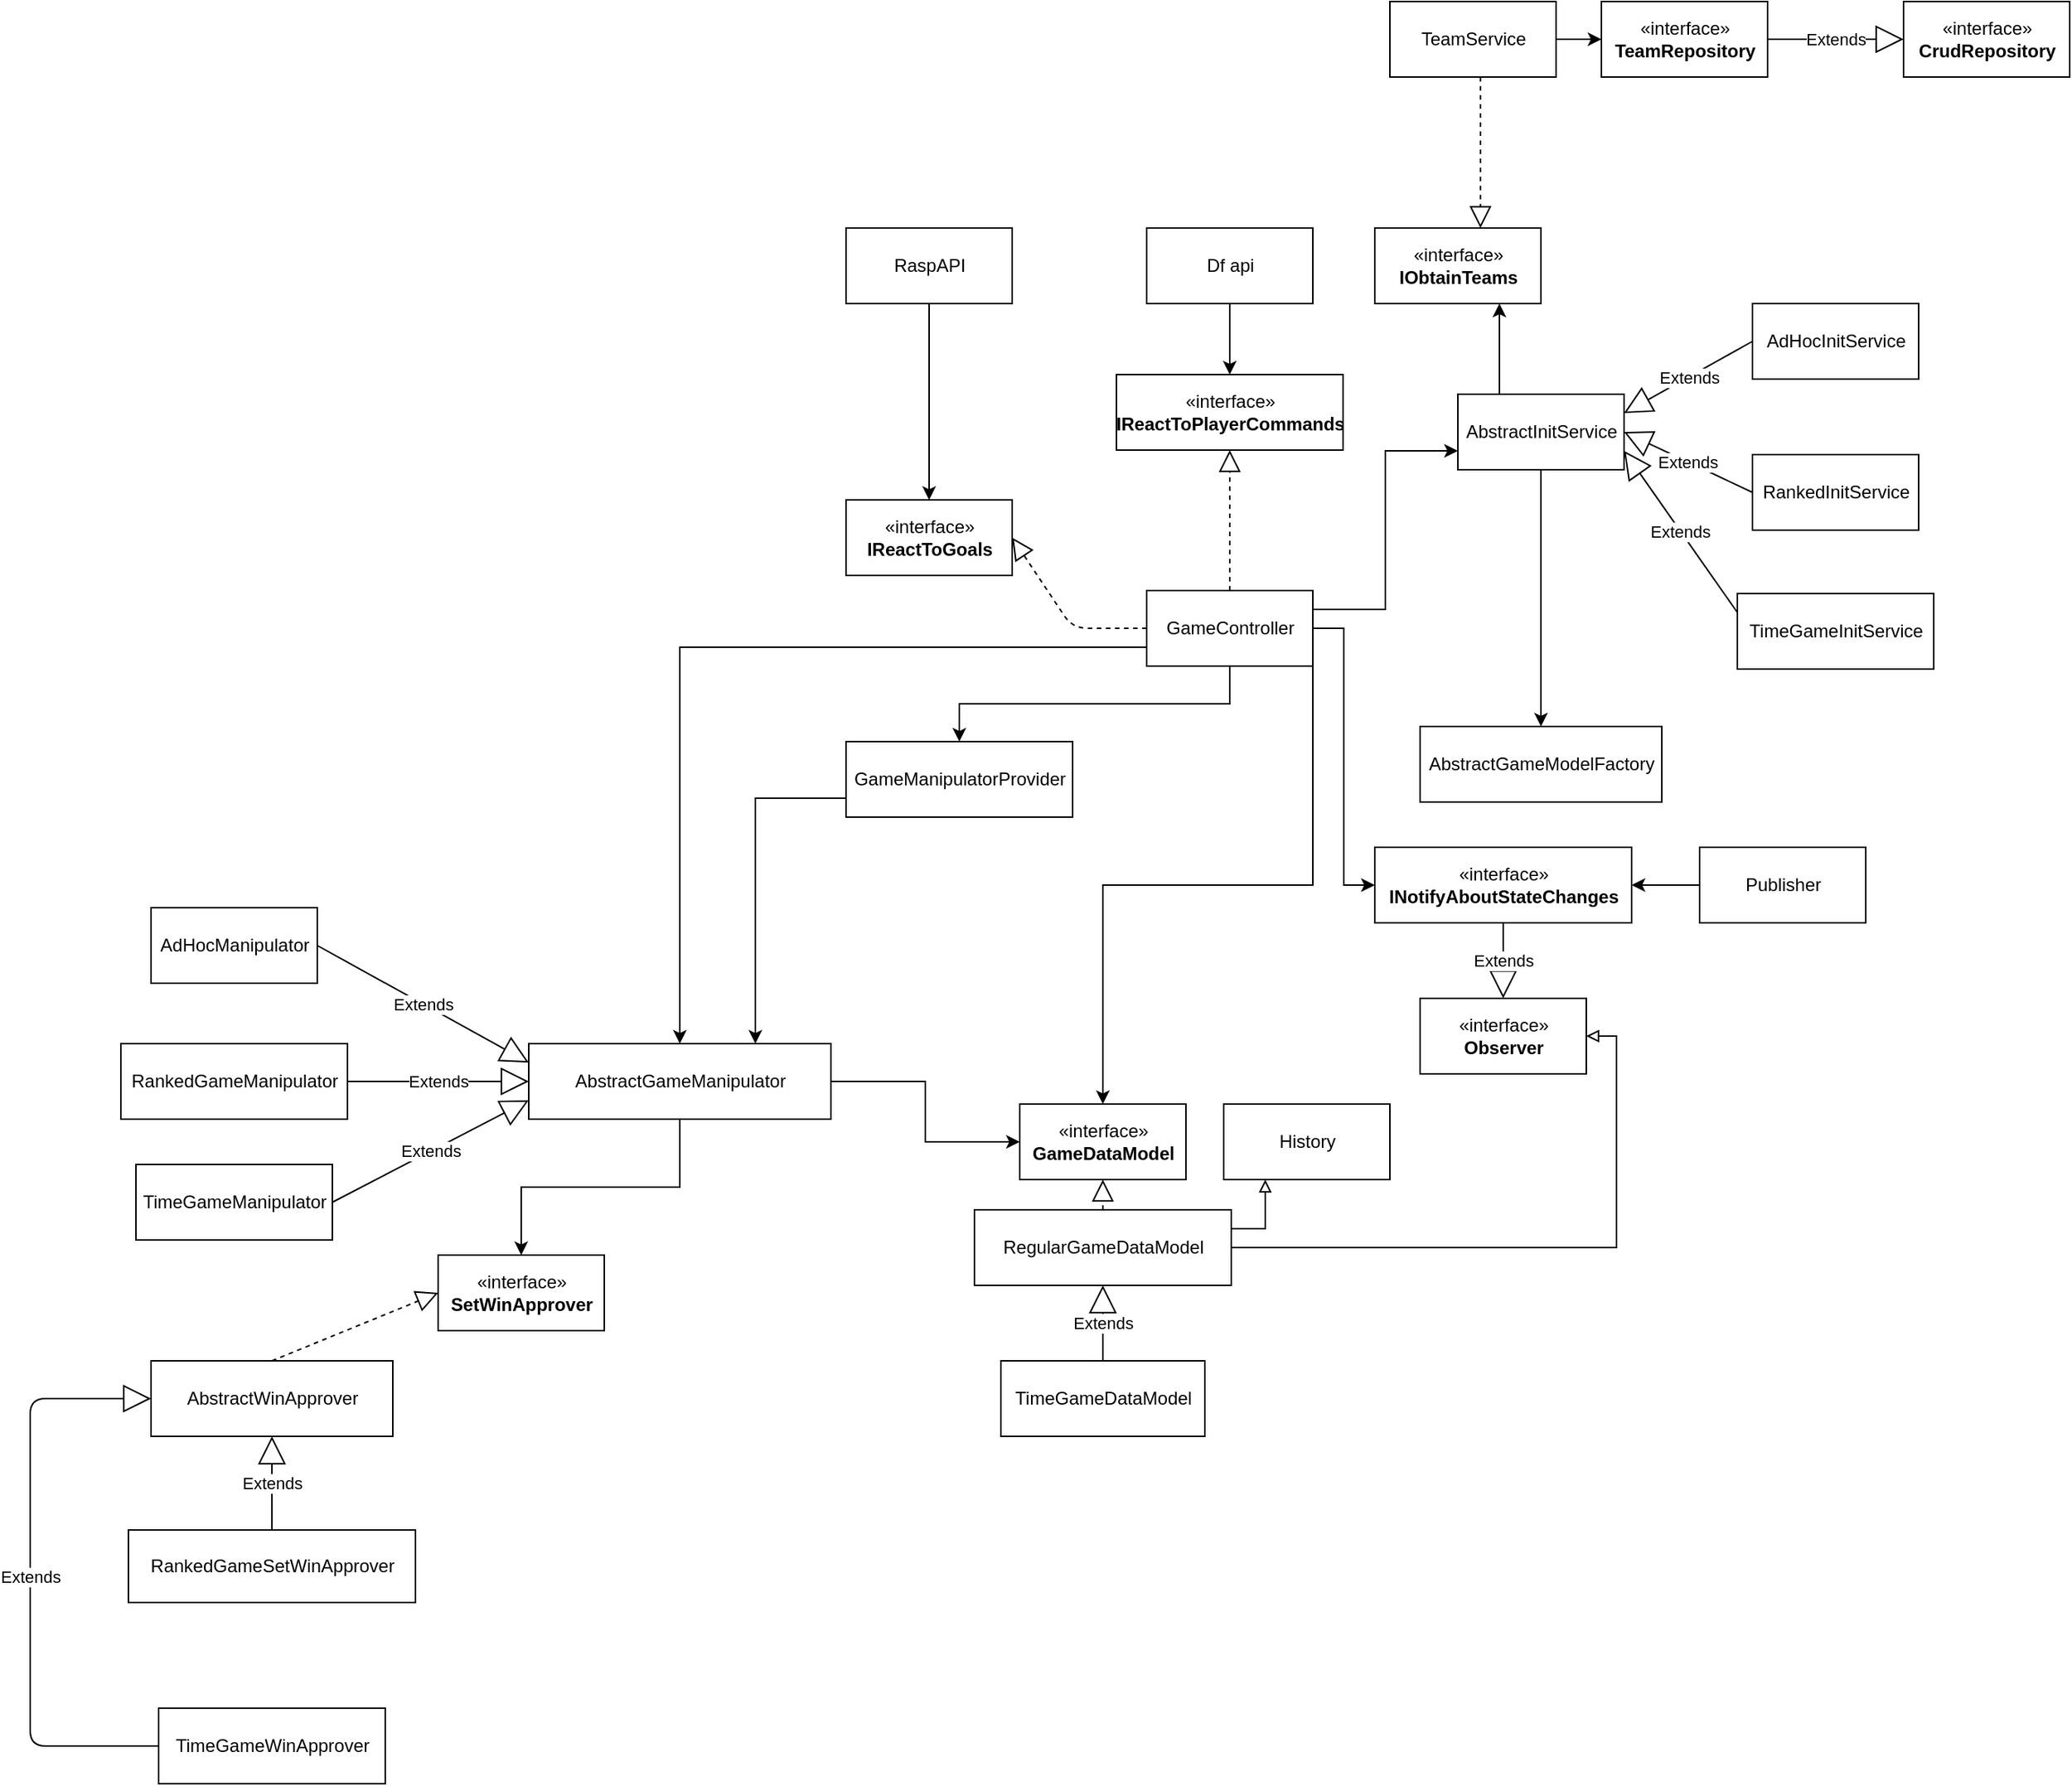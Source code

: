 <mxfile version="13.1.0" type="device"><diagram id="B5vuCXmZED_eaPCbXqUR" name="Page-1"><mxGraphModel dx="3206" dy="2788" grid="1" gridSize="10" guides="1" tooltips="1" connect="1" arrows="1" fold="1" page="1" pageScale="1" pageWidth="1169" pageHeight="1654" math="0" shadow="0"><root><mxCell id="0"/><mxCell id="1" parent="0"/><mxCell id="yAwrfbO8x_KB4mrkygWx-16" style="edgeStyle=orthogonalEdgeStyle;rounded=0;orthogonalLoop=1;jettySize=auto;html=1;exitX=0.5;exitY=1;exitDx=0;exitDy=0;entryX=0.5;entryY=0;entryDx=0;entryDy=0;" parent="1" source="yAwrfbO8x_KB4mrkygWx-13" target="yAwrfbO8x_KB4mrkygWx-23" edge="1"><mxGeometry relative="1" as="geometry"/></mxCell><mxCell id="yAwrfbO8x_KB4mrkygWx-13" value="Df api" style="html=1;" parent="1" vertex="1"><mxGeometry x="359" y="-10" width="110" height="50" as="geometry"/></mxCell><mxCell id="yAwrfbO8x_KB4mrkygWx-34" style="edgeStyle=orthogonalEdgeStyle;rounded=0;orthogonalLoop=1;jettySize=auto;html=1;exitX=1;exitY=0.5;exitDx=0;exitDy=0;entryX=0;entryY=0.5;entryDx=0;entryDy=0;" parent="1" source="yAwrfbO8x_KB4mrkygWx-15" target="yAwrfbO8x_KB4mrkygWx-33" edge="1"><mxGeometry relative="1" as="geometry"/></mxCell><mxCell id="yAwrfbO8x_KB4mrkygWx-37" style="edgeStyle=orthogonalEdgeStyle;rounded=0;orthogonalLoop=1;jettySize=auto;html=1;exitX=0.5;exitY=1;exitDx=0;exitDy=0;" parent="1" source="yAwrfbO8x_KB4mrkygWx-15" target="yAwrfbO8x_KB4mrkygWx-36" edge="1"><mxGeometry relative="1" as="geometry"/></mxCell><mxCell id="raj64UAyZJ7SWXf0MWBr-2" style="edgeStyle=orthogonalEdgeStyle;rounded=0;orthogonalLoop=1;jettySize=auto;html=1;exitX=1;exitY=1;exitDx=0;exitDy=0;entryX=0.5;entryY=0;entryDx=0;entryDy=0;" edge="1" parent="1" source="yAwrfbO8x_KB4mrkygWx-15" target="yAwrfbO8x_KB4mrkygWx-45"><mxGeometry relative="1" as="geometry"/></mxCell><mxCell id="raj64UAyZJ7SWXf0MWBr-4" style="edgeStyle=orthogonalEdgeStyle;rounded=0;orthogonalLoop=1;jettySize=auto;html=1;exitX=0;exitY=0.75;exitDx=0;exitDy=0;" edge="1" parent="1" source="yAwrfbO8x_KB4mrkygWx-15" target="yAwrfbO8x_KB4mrkygWx-55"><mxGeometry relative="1" as="geometry"/></mxCell><mxCell id="raj64UAyZJ7SWXf0MWBr-10" style="edgeStyle=orthogonalEdgeStyle;rounded=0;orthogonalLoop=1;jettySize=auto;html=1;exitX=1;exitY=0.25;exitDx=0;exitDy=0;entryX=0;entryY=0.75;entryDx=0;entryDy=0;endArrow=classic;endFill=1;strokeWidth=1;" edge="1" parent="1" source="yAwrfbO8x_KB4mrkygWx-15" target="yAwrfbO8x_KB4mrkygWx-59"><mxGeometry relative="1" as="geometry"/></mxCell><mxCell id="yAwrfbO8x_KB4mrkygWx-15" value="GameController" style="html=1;" parent="1" vertex="1"><mxGeometry x="359" y="230" width="110" height="50" as="geometry"/></mxCell><mxCell id="yAwrfbO8x_KB4mrkygWx-17" value="«interface»&lt;br&gt;&lt;b&gt;IReactToGoals&lt;/b&gt;" style="html=1;" parent="1" vertex="1"><mxGeometry x="160" y="170" width="110" height="50" as="geometry"/></mxCell><mxCell id="yAwrfbO8x_KB4mrkygWx-22" style="edgeStyle=orthogonalEdgeStyle;rounded=0;orthogonalLoop=1;jettySize=auto;html=1;exitX=0.5;exitY=1;exitDx=0;exitDy=0;entryX=0.5;entryY=0;entryDx=0;entryDy=0;" parent="1" source="yAwrfbO8x_KB4mrkygWx-19" target="yAwrfbO8x_KB4mrkygWx-17" edge="1"><mxGeometry relative="1" as="geometry"/></mxCell><mxCell id="yAwrfbO8x_KB4mrkygWx-19" value="RaspAPI" style="html=1;" parent="1" vertex="1"><mxGeometry x="160" y="-10" width="110" height="50" as="geometry"/></mxCell><mxCell id="yAwrfbO8x_KB4mrkygWx-21" value="" style="endArrow=block;dashed=1;endFill=0;endSize=12;html=1;exitX=0;exitY=0.5;exitDx=0;exitDy=0;entryX=1;entryY=0.5;entryDx=0;entryDy=0;" parent="1" source="yAwrfbO8x_KB4mrkygWx-15" target="yAwrfbO8x_KB4mrkygWx-17" edge="1"><mxGeometry width="160" relative="1" as="geometry"><mxPoint x="330" y="220" as="sourcePoint"/><mxPoint x="490" y="220" as="targetPoint"/><Array as="points"><mxPoint x="310" y="255"/></Array></mxGeometry></mxCell><mxCell id="yAwrfbO8x_KB4mrkygWx-23" value="«interface»&lt;br&gt;&lt;b&gt;IReactToPlayerCommands&lt;/b&gt;" style="html=1;" parent="1" vertex="1"><mxGeometry x="339" y="87" width="150" height="50" as="geometry"/></mxCell><mxCell id="yAwrfbO8x_KB4mrkygWx-24" value="" style="endArrow=block;dashed=1;endFill=0;endSize=12;html=1;exitX=0;exitY=0.5;exitDx=0;exitDy=0;" parent="1" source="yAwrfbO8x_KB4mrkygWx-15" edge="1"><mxGeometry width="160" relative="1" as="geometry"><mxPoint x="360" y="260" as="sourcePoint"/><mxPoint x="359" y="255" as="targetPoint"/></mxGeometry></mxCell><mxCell id="yAwrfbO8x_KB4mrkygWx-31" value="" style="endArrow=block;dashed=1;endFill=0;endSize=12;html=1;entryX=0.5;entryY=1;entryDx=0;entryDy=0;exitX=0.5;exitY=0;exitDx=0;exitDy=0;" parent="1" target="yAwrfbO8x_KB4mrkygWx-23" edge="1" source="yAwrfbO8x_KB4mrkygWx-15"><mxGeometry width="160" relative="1" as="geometry"><mxPoint x="325" y="230" as="sourcePoint"/><mxPoint x="420" y="220" as="targetPoint"/></mxGeometry></mxCell><mxCell id="yAwrfbO8x_KB4mrkygWx-33" value="«interface»&lt;br&gt;&lt;b&gt;INotifyAboutStateChanges&lt;/b&gt;" style="html=1;" parent="1" vertex="1"><mxGeometry x="510" y="400" width="170" height="50" as="geometry"/></mxCell><mxCell id="raj64UAyZJ7SWXf0MWBr-5" style="edgeStyle=orthogonalEdgeStyle;rounded=0;orthogonalLoop=1;jettySize=auto;html=1;exitX=0;exitY=0.75;exitDx=0;exitDy=0;entryX=0.75;entryY=0;entryDx=0;entryDy=0;" edge="1" parent="1" source="yAwrfbO8x_KB4mrkygWx-36" target="yAwrfbO8x_KB4mrkygWx-55"><mxGeometry relative="1" as="geometry"/></mxCell><mxCell id="yAwrfbO8x_KB4mrkygWx-36" value="GameManipulatorProvider" style="html=1;" parent="1" vertex="1"><mxGeometry x="160" y="330" width="150" height="50" as="geometry"/></mxCell><mxCell id="yAwrfbO8x_KB4mrkygWx-41" value="«interface»&lt;br&gt;&lt;b&gt;Observer&lt;/b&gt;" style="html=1;" parent="1" vertex="1"><mxGeometry x="540" y="500" width="110" height="50" as="geometry"/></mxCell><mxCell id="yAwrfbO8x_KB4mrkygWx-42" value="Extends" style="endArrow=block;endSize=16;endFill=0;html=1;" parent="1" source="yAwrfbO8x_KB4mrkygWx-33" edge="1"><mxGeometry width="160" relative="1" as="geometry"><mxPoint x="380" y="570" as="sourcePoint"/><mxPoint x="595" y="500" as="targetPoint"/></mxGeometry></mxCell><mxCell id="yAwrfbO8x_KB4mrkygWx-44" style="edgeStyle=orthogonalEdgeStyle;rounded=0;orthogonalLoop=1;jettySize=auto;html=1;exitX=0;exitY=0.5;exitDx=0;exitDy=0;entryX=1;entryY=0.5;entryDx=0;entryDy=0;" parent="1" source="yAwrfbO8x_KB4mrkygWx-43" target="yAwrfbO8x_KB4mrkygWx-33" edge="1"><mxGeometry relative="1" as="geometry"/></mxCell><mxCell id="yAwrfbO8x_KB4mrkygWx-43" value="Publisher" style="html=1;" parent="1" vertex="1"><mxGeometry x="725" y="400" width="110" height="50" as="geometry"/></mxCell><mxCell id="yAwrfbO8x_KB4mrkygWx-45" value="«interface»&lt;br&gt;&lt;b&gt;GameDataModel&lt;/b&gt;" style="html=1;" parent="1" vertex="1"><mxGeometry x="275" y="570" width="110" height="50" as="geometry"/></mxCell><mxCell id="yAwrfbO8x_KB4mrkygWx-46" value="" style="endArrow=block;dashed=1;endFill=0;endSize=12;html=1;entryX=0.5;entryY=1;entryDx=0;entryDy=0;exitX=0.5;exitY=0;exitDx=0;exitDy=0;" parent="1" source="yAwrfbO8x_KB4mrkygWx-47" target="yAwrfbO8x_KB4mrkygWx-45" edge="1"><mxGeometry width="160" relative="1" as="geometry"><mxPoint x="635" y="450" as="sourcePoint"/><mxPoint x="730" y="400" as="targetPoint"/></mxGeometry></mxCell><mxCell id="yAwrfbO8x_KB4mrkygWx-51" style="edgeStyle=orthogonalEdgeStyle;rounded=0;orthogonalLoop=1;jettySize=auto;html=1;exitX=1;exitY=0.5;exitDx=0;exitDy=0;entryX=1;entryY=0.5;entryDx=0;entryDy=0;endArrow=block;endFill=0;strokeWidth=1;" parent="1" source="yAwrfbO8x_KB4mrkygWx-47" target="yAwrfbO8x_KB4mrkygWx-41" edge="1"><mxGeometry relative="1" as="geometry"/></mxCell><mxCell id="raj64UAyZJ7SWXf0MWBr-9" style="edgeStyle=orthogonalEdgeStyle;rounded=0;orthogonalLoop=1;jettySize=auto;html=1;exitX=1;exitY=0.25;exitDx=0;exitDy=0;entryX=0.25;entryY=1;entryDx=0;entryDy=0;endArrow=block;endFill=0;strokeWidth=1;" edge="1" parent="1" source="yAwrfbO8x_KB4mrkygWx-47" target="yAwrfbO8x_KB4mrkygWx-52"><mxGeometry relative="1" as="geometry"/></mxCell><mxCell id="yAwrfbO8x_KB4mrkygWx-47" value="RegularGameDataModel" style="html=1;" parent="1" vertex="1"><mxGeometry x="245" y="640" width="170" height="50" as="geometry"/></mxCell><mxCell id="yAwrfbO8x_KB4mrkygWx-49" value="TimeGameDataModel" style="html=1;" parent="1" vertex="1"><mxGeometry x="262.5" y="740" width="135" height="50" as="geometry"/></mxCell><mxCell id="yAwrfbO8x_KB4mrkygWx-50" value="Extends" style="endArrow=block;endSize=16;endFill=0;html=1;exitX=0.5;exitY=0;exitDx=0;exitDy=0;entryX=0.5;entryY=1;entryDx=0;entryDy=0;" parent="1" source="yAwrfbO8x_KB4mrkygWx-49" target="yAwrfbO8x_KB4mrkygWx-47" edge="1"><mxGeometry width="160" relative="1" as="geometry"><mxPoint x="570" y="400" as="sourcePoint"/><mxPoint x="730" y="400" as="targetPoint"/></mxGeometry></mxCell><mxCell id="yAwrfbO8x_KB4mrkygWx-52" value="History" style="html=1;" parent="1" vertex="1"><mxGeometry x="410" y="570" width="110" height="50" as="geometry"/></mxCell><mxCell id="yAwrfbO8x_KB4mrkygWx-75" style="edgeStyle=orthogonalEdgeStyle;rounded=0;orthogonalLoop=1;jettySize=auto;html=1;exitX=1;exitY=0.5;exitDx=0;exitDy=0;entryX=0;entryY=0.5;entryDx=0;entryDy=0;" parent="1" source="yAwrfbO8x_KB4mrkygWx-55" target="yAwrfbO8x_KB4mrkygWx-45" edge="1"><mxGeometry relative="1" as="geometry"/></mxCell><mxCell id="yAwrfbO8x_KB4mrkygWx-76" style="edgeStyle=orthogonalEdgeStyle;rounded=0;orthogonalLoop=1;jettySize=auto;html=1;exitX=0.5;exitY=1;exitDx=0;exitDy=0;entryX=0.5;entryY=0;entryDx=0;entryDy=0;" parent="1" source="yAwrfbO8x_KB4mrkygWx-55" target="yAwrfbO8x_KB4mrkygWx-97" edge="1"><mxGeometry relative="1" as="geometry"><mxPoint x="-55" y="670" as="targetPoint"/></mxGeometry></mxCell><mxCell id="yAwrfbO8x_KB4mrkygWx-55" value="AbstractGameManipulator" style="html=1;" parent="1" vertex="1"><mxGeometry x="-50" y="530" width="200" height="50" as="geometry"/></mxCell><mxCell id="yAwrfbO8x_KB4mrkygWx-79" style="edgeStyle=orthogonalEdgeStyle;rounded=0;orthogonalLoop=1;jettySize=auto;html=1;exitX=0.5;exitY=1;exitDx=0;exitDy=0;entryX=0.5;entryY=0;entryDx=0;entryDy=0;" parent="1" source="yAwrfbO8x_KB4mrkygWx-59" target="yAwrfbO8x_KB4mrkygWx-78" edge="1"><mxGeometry relative="1" as="geometry"/></mxCell><mxCell id="raj64UAyZJ7SWXf0MWBr-11" style="edgeStyle=orthogonalEdgeStyle;rounded=0;orthogonalLoop=1;jettySize=auto;html=1;exitX=0.25;exitY=0;exitDx=0;exitDy=0;entryX=0.75;entryY=1;entryDx=0;entryDy=0;endArrow=classic;endFill=1;strokeWidth=1;" edge="1" parent="1" source="yAwrfbO8x_KB4mrkygWx-59" target="yAwrfbO8x_KB4mrkygWx-88"><mxGeometry relative="1" as="geometry"/></mxCell><mxCell id="yAwrfbO8x_KB4mrkygWx-59" value="AbstractInitService" style="html=1;" parent="1" vertex="1"><mxGeometry x="565" y="100" width="110" height="50" as="geometry"/></mxCell><mxCell id="yAwrfbO8x_KB4mrkygWx-61" value="AdHocManipulator" style="html=1;" parent="1" vertex="1"><mxGeometry x="-300" y="440" width="110" height="50" as="geometry"/></mxCell><mxCell id="yAwrfbO8x_KB4mrkygWx-62" value="RankedGameManipulator" style="html=1;" parent="1" vertex="1"><mxGeometry x="-320" y="530" width="150" height="50" as="geometry"/></mxCell><mxCell id="yAwrfbO8x_KB4mrkygWx-63" value="TimeGameManipulator" style="html=1;" parent="1" vertex="1"><mxGeometry x="-310" y="610" width="130" height="50" as="geometry"/></mxCell><mxCell id="yAwrfbO8x_KB4mrkygWx-68" value="Extends" style="endArrow=block;endSize=16;endFill=0;html=1;entryX=0;entryY=0.5;entryDx=0;entryDy=0;exitX=1;exitY=0.5;exitDx=0;exitDy=0;" parent="1" source="yAwrfbO8x_KB4mrkygWx-62" target="yAwrfbO8x_KB4mrkygWx-55" edge="1"><mxGeometry width="160" relative="1" as="geometry"><mxPoint x="-170" y="568" as="sourcePoint"/><mxPoint x="690" y="650" as="targetPoint"/></mxGeometry></mxCell><mxCell id="yAwrfbO8x_KB4mrkygWx-73" value="Extends" style="endArrow=block;endSize=16;endFill=0;html=1;exitX=1;exitY=0.5;exitDx=0;exitDy=0;entryX=0;entryY=0.75;entryDx=0;entryDy=0;" parent="1" source="yAwrfbO8x_KB4mrkygWx-63" target="yAwrfbO8x_KB4mrkygWx-55" edge="1"><mxGeometry width="160" relative="1" as="geometry"><mxPoint x="510" y="650" as="sourcePoint"/><mxPoint x="670" y="650" as="targetPoint"/></mxGeometry></mxCell><mxCell id="yAwrfbO8x_KB4mrkygWx-74" value="Extends" style="endArrow=block;endSize=16;endFill=0;html=1;exitX=1;exitY=0.5;exitDx=0;exitDy=0;entryX=0;entryY=0.25;entryDx=0;entryDy=0;" parent="1" source="yAwrfbO8x_KB4mrkygWx-61" target="yAwrfbO8x_KB4mrkygWx-55" edge="1"><mxGeometry width="160" relative="1" as="geometry"><mxPoint x="510" y="650" as="sourcePoint"/><mxPoint x="670" y="650" as="targetPoint"/></mxGeometry></mxCell><mxCell id="yAwrfbO8x_KB4mrkygWx-78" value="AbstractGameModelFactory" style="html=1;" parent="1" vertex="1"><mxGeometry x="540" y="320" width="160" height="50" as="geometry"/></mxCell><mxCell id="yAwrfbO8x_KB4mrkygWx-80" value="AdHocInitService" style="html=1;" parent="1" vertex="1"><mxGeometry x="760" y="40" width="110" height="50" as="geometry"/></mxCell><mxCell id="yAwrfbO8x_KB4mrkygWx-81" value="TimeGameInitService" style="html=1;" parent="1" vertex="1"><mxGeometry x="750" y="232" width="130" height="50" as="geometry"/></mxCell><mxCell id="yAwrfbO8x_KB4mrkygWx-82" value="RankedInitService" style="html=1;" parent="1" vertex="1"><mxGeometry x="760" y="140" width="110" height="50" as="geometry"/></mxCell><mxCell id="yAwrfbO8x_KB4mrkygWx-83" value="Extends" style="endArrow=block;endSize=16;endFill=0;html=1;exitX=0;exitY=0.5;exitDx=0;exitDy=0;entryX=1;entryY=0.25;entryDx=0;entryDy=0;" parent="1" source="yAwrfbO8x_KB4mrkygWx-80" target="yAwrfbO8x_KB4mrkygWx-59" edge="1"><mxGeometry width="160" relative="1" as="geometry"><mxPoint x="925" y="90" as="sourcePoint"/><mxPoint x="1085" y="90" as="targetPoint"/></mxGeometry></mxCell><mxCell id="yAwrfbO8x_KB4mrkygWx-84" value="Extends" style="endArrow=block;endSize=16;endFill=0;html=1;exitX=0;exitY=0.5;exitDx=0;exitDy=0;entryX=1;entryY=0.5;entryDx=0;entryDy=0;" parent="1" source="yAwrfbO8x_KB4mrkygWx-82" target="yAwrfbO8x_KB4mrkygWx-59" edge="1"><mxGeometry width="160" relative="1" as="geometry"><mxPoint x="925" y="90" as="sourcePoint"/><mxPoint x="1085" y="90" as="targetPoint"/></mxGeometry></mxCell><mxCell id="yAwrfbO8x_KB4mrkygWx-85" value="Extends" style="endArrow=block;endSize=16;endFill=0;html=1;entryX=1;entryY=0.75;entryDx=0;entryDy=0;exitX=0;exitY=0.25;exitDx=0;exitDy=0;" parent="1" source="yAwrfbO8x_KB4mrkygWx-81" target="yAwrfbO8x_KB4mrkygWx-59" edge="1"><mxGeometry width="160" relative="1" as="geometry"><mxPoint x="925" y="90" as="sourcePoint"/><mxPoint x="1085" y="90" as="targetPoint"/></mxGeometry></mxCell><mxCell id="yAwrfbO8x_KB4mrkygWx-88" value="«interface»&lt;br&gt;&lt;b&gt;IObtainTeams&lt;/b&gt;" style="html=1;" parent="1" vertex="1"><mxGeometry x="510" y="-10" width="110" height="50" as="geometry"/></mxCell><mxCell id="raj64UAyZJ7SWXf0MWBr-13" style="edgeStyle=orthogonalEdgeStyle;rounded=0;orthogonalLoop=1;jettySize=auto;html=1;exitX=1;exitY=0.5;exitDx=0;exitDy=0;endArrow=classic;endFill=1;strokeWidth=1;" edge="1" parent="1" source="yAwrfbO8x_KB4mrkygWx-90"><mxGeometry relative="1" as="geometry"><mxPoint x="660" y="-134.992" as="targetPoint"/></mxGeometry></mxCell><mxCell id="yAwrfbO8x_KB4mrkygWx-90" value="TeamService" style="html=1;" parent="1" vertex="1"><mxGeometry x="520" y="-160" width="110" height="50" as="geometry"/></mxCell><mxCell id="yAwrfbO8x_KB4mrkygWx-91" value="" style="endArrow=block;dashed=1;endFill=0;endSize=12;html=1;exitX=0.545;exitY=1;exitDx=0;exitDy=0;entryX=0.636;entryY=0;entryDx=0;entryDy=0;entryPerimeter=0;exitPerimeter=0;" parent="1" source="yAwrfbO8x_KB4mrkygWx-90" target="yAwrfbO8x_KB4mrkygWx-88" edge="1"><mxGeometry width="160" relative="1" as="geometry"><mxPoint x="1390" y="-357" as="sourcePoint"/><mxPoint x="1550" y="-357" as="targetPoint"/></mxGeometry></mxCell><mxCell id="yAwrfbO8x_KB4mrkygWx-93" value="«interface»&lt;br&gt;&lt;b&gt;TeamRepository&lt;/b&gt;" style="html=1;" parent="1" vertex="1"><mxGeometry x="660" y="-160" width="110" height="50" as="geometry"/></mxCell><mxCell id="yAwrfbO8x_KB4mrkygWx-94" value="«interface»&lt;br&gt;&lt;b&gt;CrudRepository&lt;/b&gt;" style="html=1;" parent="1" vertex="1"><mxGeometry x="860" y="-160" width="110" height="50" as="geometry"/></mxCell><mxCell id="yAwrfbO8x_KB4mrkygWx-96" value="Extends" style="endArrow=block;endSize=16;endFill=0;html=1;entryX=0;entryY=0.5;entryDx=0;entryDy=0;" parent="1" target="yAwrfbO8x_KB4mrkygWx-94" edge="1"><mxGeometry width="160" relative="1" as="geometry"><mxPoint x="770" y="-135" as="sourcePoint"/><mxPoint x="840" y="-135" as="targetPoint"/></mxGeometry></mxCell><mxCell id="yAwrfbO8x_KB4mrkygWx-97" value="«interface»&lt;br&gt;&lt;b&gt;SetWinApprover&lt;/b&gt;" style="html=1;" parent="1" vertex="1"><mxGeometry x="-110" y="670" width="110" height="50" as="geometry"/></mxCell><mxCell id="yAwrfbO8x_KB4mrkygWx-98" value="AbstractWinApprover" style="html=1;" parent="1" vertex="1"><mxGeometry x="-300" y="740" width="160" height="50" as="geometry"/></mxCell><mxCell id="yAwrfbO8x_KB4mrkygWx-100" value="" style="endArrow=block;dashed=1;endFill=0;endSize=12;html=1;exitX=0.5;exitY=0;exitDx=0;exitDy=0;entryX=0;entryY=0.5;entryDx=0;entryDy=0;" parent="1" source="yAwrfbO8x_KB4mrkygWx-98" target="yAwrfbO8x_KB4mrkygWx-97" edge="1"><mxGeometry width="160" relative="1" as="geometry"><mxPoint x="420" y="660" as="sourcePoint"/><mxPoint x="580" y="660" as="targetPoint"/></mxGeometry></mxCell><mxCell id="yAwrfbO8x_KB4mrkygWx-101" value="RankedGameSetWinApprover" style="html=1;" parent="1" vertex="1"><mxGeometry x="-315" y="852" width="190" height="48" as="geometry"/></mxCell><mxCell id="yAwrfbO8x_KB4mrkygWx-102" value="Extends" style="endArrow=block;endSize=16;endFill=0;html=1;exitX=0.5;exitY=0;exitDx=0;exitDy=0;entryX=0.5;entryY=1;entryDx=0;entryDy=0;" parent="1" source="yAwrfbO8x_KB4mrkygWx-101" target="yAwrfbO8x_KB4mrkygWx-98" edge="1"><mxGeometry width="160" relative="1" as="geometry"><mxPoint x="420" y="660" as="sourcePoint"/><mxPoint x="580" y="660" as="targetPoint"/></mxGeometry></mxCell><mxCell id="yAwrfbO8x_KB4mrkygWx-103" value="TimeGameWinApprover" style="html=1;" parent="1" vertex="1"><mxGeometry x="-295" y="970" width="150" height="50" as="geometry"/></mxCell><mxCell id="yAwrfbO8x_KB4mrkygWx-104" value="Extends" style="endArrow=block;endSize=16;endFill=0;html=1;entryX=0;entryY=0.5;entryDx=0;entryDy=0;exitX=0;exitY=0.5;exitDx=0;exitDy=0;" parent="1" source="yAwrfbO8x_KB4mrkygWx-103" target="yAwrfbO8x_KB4mrkygWx-98" edge="1"><mxGeometry width="160" relative="1" as="geometry"><mxPoint x="-300" y="995" as="sourcePoint"/><mxPoint x="580" y="660" as="targetPoint"/><Array as="points"><mxPoint x="-380" y="995"/><mxPoint x="-380" y="765"/></Array></mxGeometry></mxCell><mxCell id="yAwrfbO8x_KB4mrkygWx-106" value="&lt;br&gt;" style="text;html=1;align=center;verticalAlign=middle;resizable=0;points=[];autosize=1;" parent="1" vertex="1"><mxGeometry x="787" y="240" width="20" height="20" as="geometry"/></mxCell></root></mxGraphModel></diagram></mxfile>